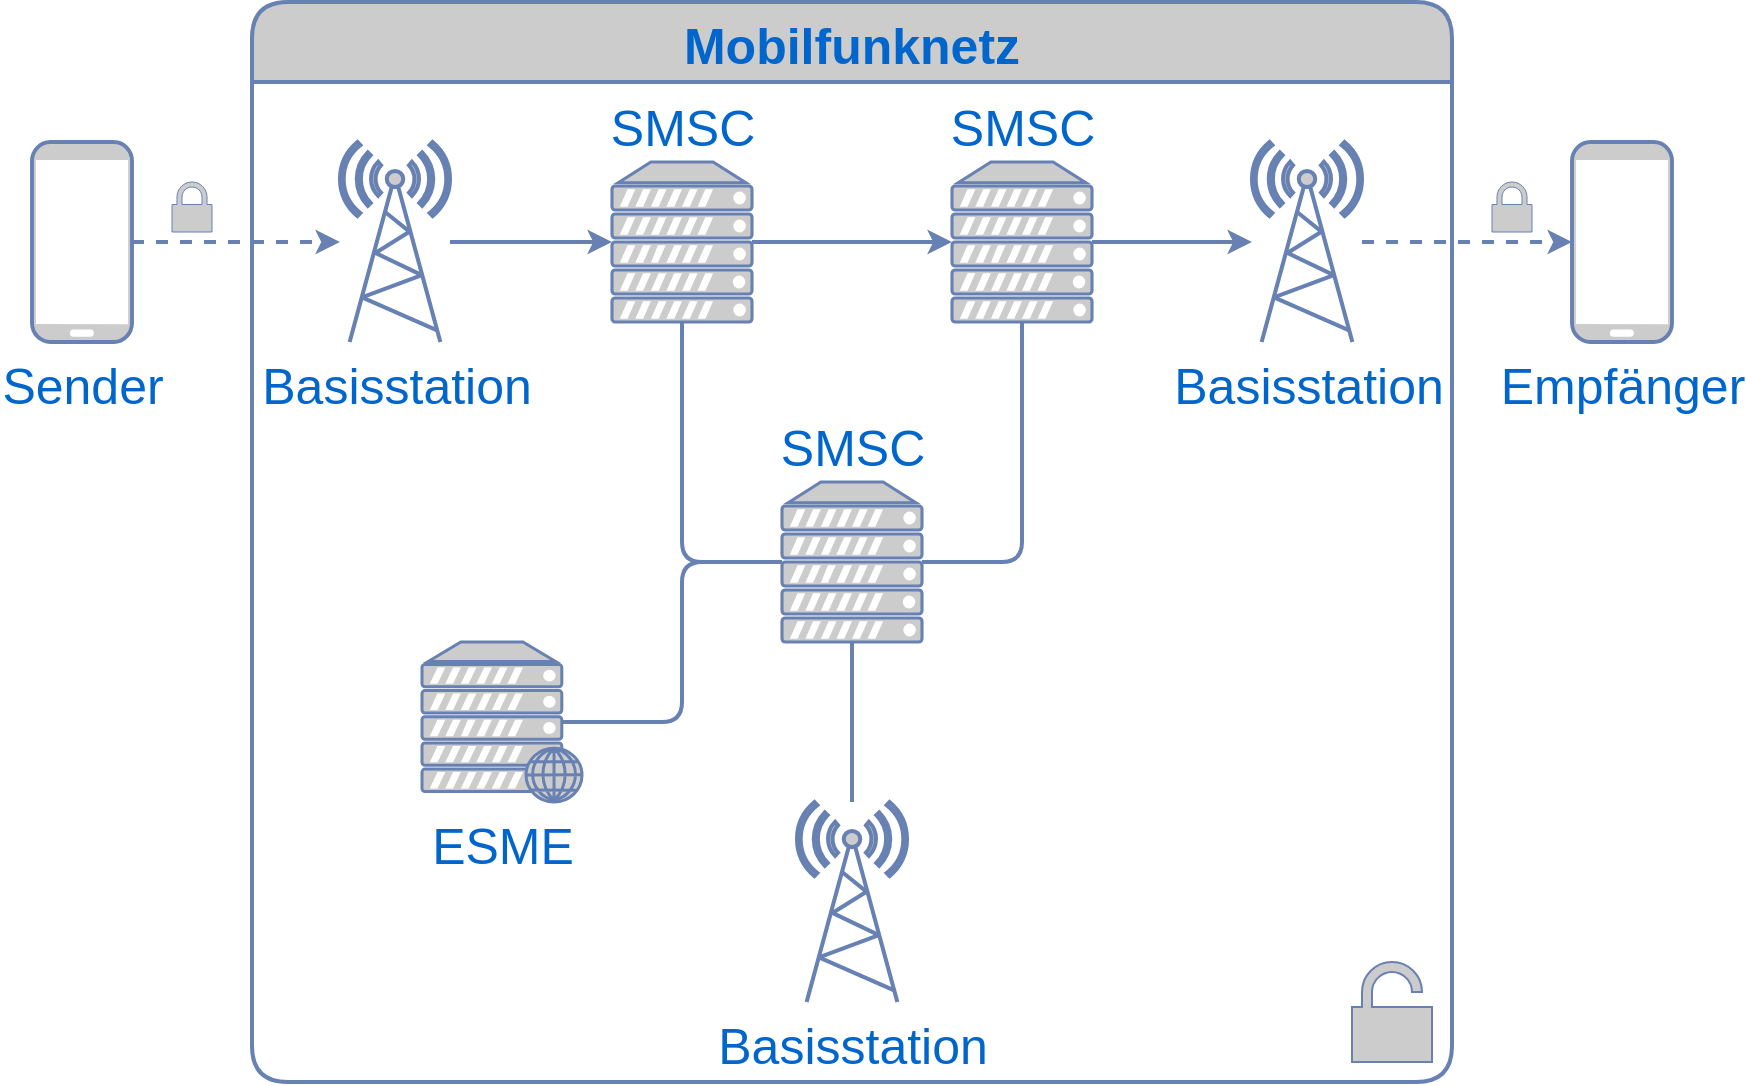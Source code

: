 <mxfile version="26.0.3">
  <diagram name="Seite-1" id="_0ye7Wz8F2gRTan8MITO">
    <mxGraphModel dx="2066" dy="1141" grid="1" gridSize="10" guides="1" tooltips="1" connect="1" arrows="1" fold="1" page="1" pageScale="1" pageWidth="1169" pageHeight="827" math="0" shadow="0">
      <root>
        <mxCell id="0" />
        <mxCell id="1" parent="0" />
        <mxCell id="jcEQQtZr8KptmtFkmshp-21" value="Mobilfunknetz" style="swimlane;whiteSpace=wrap;html=1;strokeColor=#6881B3;strokeWidth=2;align=center;verticalAlign=top;fontFamily=Helvetica;fontSize=25;fontColor=#0066CC;fillColor=#CCCCCC;gradientColor=none;gradientDirection=north;rounded=1;startSize=40;" parent="1" vertex="1">
          <mxGeometry x="220" y="160" width="600" height="540" as="geometry" />
        </mxCell>
        <mxCell id="jcEQQtZr8KptmtFkmshp-24" value="" style="verticalAlign=top;verticalLabelPosition=bottom;labelPosition=center;align=center;html=1;outlineConnect=0;gradientDirection=north;strokeWidth=2;shape=mxgraph.networks.unsecure;fillColor=#CCCCCC;strokeColor=#6881B3;fontFamily=Helvetica;fontSize=12;fontColor=#0066CC;gradientColor=none;rounded=1;" parent="jcEQQtZr8KptmtFkmshp-21" vertex="1">
          <mxGeometry x="550" y="480" width="40" height="50" as="geometry" />
        </mxCell>
        <mxCell id="kGQ9fOc2yPTkJ77_lMfT-3" value="ESME" style="fontColor=#0066CC;verticalAlign=top;verticalLabelPosition=bottom;labelPosition=center;align=center;html=1;outlineConnect=0;fillColor=#CCCCCC;strokeColor=#6881B3;gradientColor=none;gradientDirection=north;strokeWidth=2;shape=mxgraph.networks.web_server;aspect=fixed;fontSize=25;" vertex="1" parent="jcEQQtZr8KptmtFkmshp-21">
          <mxGeometry x="85" y="320" width="80" height="80" as="geometry" />
        </mxCell>
        <mxCell id="jcEQQtZr8KptmtFkmshp-13" style="edgeStyle=orthogonalEdgeStyle;rounded=1;orthogonalLoop=1;jettySize=auto;html=1;exitX=1;exitY=0.5;exitDx=0;exitDy=0;exitPerimeter=0;dashed=1;labelBackgroundColor=none;fontColor=#0066CC;strokeColor=#6881B3;strokeWidth=2;align=center;verticalAlign=top;fontFamily=Helvetica;fontSize=12;fillColor=#CCCCCC;gradientColor=none;gradientDirection=north;" parent="1" source="jcEQQtZr8KptmtFkmshp-3" target="jcEQQtZr8KptmtFkmshp-5" edge="1">
          <mxGeometry relative="1" as="geometry" />
        </mxCell>
        <mxCell id="jcEQQtZr8KptmtFkmshp-3" value="Sender" style="verticalAlign=top;verticalLabelPosition=bottom;labelPosition=center;align=center;html=1;outlineConnect=0;gradientDirection=north;strokeWidth=2;shape=mxgraph.networks.mobile;labelBackgroundColor=none;strokeColor=#6881B3;fontFamily=Helvetica;fontSize=25;fontColor=#0066CC;fillColor=#CCCCCC;gradientColor=none;rounded=1;" parent="1" vertex="1">
          <mxGeometry x="110" y="230" width="50" height="100" as="geometry" />
        </mxCell>
        <mxCell id="jcEQQtZr8KptmtFkmshp-4" value="Empfänger" style="verticalAlign=top;verticalLabelPosition=bottom;labelPosition=center;align=center;html=1;outlineConnect=0;gradientDirection=north;strokeWidth=2;shape=mxgraph.networks.mobile;labelBackgroundColor=none;strokeColor=#6881B3;fontFamily=Helvetica;fontSize=25;fontColor=#0066CC;fillColor=#CCCCCC;gradientColor=none;rounded=1;" parent="1" vertex="1">
          <mxGeometry x="880" y="230" width="50" height="100" as="geometry" />
        </mxCell>
        <mxCell id="jcEQQtZr8KptmtFkmshp-5" value="Basisstation" style="verticalAlign=top;verticalLabelPosition=bottom;labelPosition=center;align=center;html=1;outlineConnect=0;gradientDirection=north;strokeWidth=2;shape=mxgraph.networks.radio_tower;labelBackgroundColor=none;strokeColor=#6881B3;fontFamily=Helvetica;fontSize=25;fontColor=#0066CC;fillColor=#CCCCCC;gradientColor=none;rounded=1;" parent="1" vertex="1">
          <mxGeometry x="264" y="230" width="55" height="100" as="geometry" />
        </mxCell>
        <mxCell id="jcEQQtZr8KptmtFkmshp-6" value="Basisstation" style="verticalAlign=top;verticalLabelPosition=bottom;labelPosition=center;align=center;html=1;outlineConnect=0;gradientDirection=north;strokeWidth=2;shape=mxgraph.networks.radio_tower;labelBackgroundColor=none;strokeColor=#6881B3;fontFamily=Helvetica;fontSize=25;fontColor=#0066CC;fillColor=#CCCCCC;gradientColor=none;rounded=1;" parent="1" vertex="1">
          <mxGeometry x="720" y="230" width="55" height="100" as="geometry" />
        </mxCell>
        <mxCell id="jcEQQtZr8KptmtFkmshp-8" value="SMSC" style="verticalAlign=bottom;verticalLabelPosition=top;labelPosition=center;align=center;html=1;outlineConnect=0;gradientDirection=north;strokeWidth=2;shape=mxgraph.networks.server;labelBackgroundColor=none;strokeColor=#6881B3;fontFamily=Helvetica;fontSize=25;fontColor=#0066CC;fillColor=#CCCCCC;gradientColor=none;rounded=1;" parent="1" vertex="1">
          <mxGeometry x="400" y="240" width="70" height="80" as="geometry" />
        </mxCell>
        <mxCell id="jcEQQtZr8KptmtFkmshp-16" style="edgeStyle=orthogonalEdgeStyle;rounded=1;orthogonalLoop=1;jettySize=auto;html=1;exitX=1;exitY=0.5;exitDx=0;exitDy=0;exitPerimeter=0;labelBackgroundColor=none;fontColor=#0066CC;strokeColor=#6881B3;strokeWidth=2;align=center;verticalAlign=top;fontFamily=Helvetica;fontSize=12;fillColor=#CCCCCC;gradientColor=none;gradientDirection=north;" parent="1" source="jcEQQtZr8KptmtFkmshp-10" target="jcEQQtZr8KptmtFkmshp-6" edge="1">
          <mxGeometry relative="1" as="geometry" />
        </mxCell>
        <mxCell id="jcEQQtZr8KptmtFkmshp-10" value="SMSC" style="verticalAlign=bottom;verticalLabelPosition=top;labelPosition=center;align=center;html=1;outlineConnect=0;gradientDirection=north;strokeWidth=2;shape=mxgraph.networks.server;labelBackgroundColor=none;strokeColor=#6881B3;fontFamily=Helvetica;fontSize=25;fontColor=#0066CC;fillColor=#CCCCCC;gradientColor=none;rounded=1;" parent="1" vertex="1">
          <mxGeometry x="570" y="240" width="70" height="80" as="geometry" />
        </mxCell>
        <mxCell id="jcEQQtZr8KptmtFkmshp-11" value="Basisstation" style="verticalAlign=top;verticalLabelPosition=bottom;labelPosition=center;align=center;html=1;outlineConnect=0;gradientDirection=north;strokeWidth=2;shape=mxgraph.networks.radio_tower;labelBackgroundColor=none;strokeColor=#6881B3;fontFamily=Helvetica;fontSize=25;fontColor=#0066CC;fillColor=#CCCCCC;gradientColor=none;rounded=1;" parent="1" vertex="1">
          <mxGeometry x="492.5" y="560" width="55" height="100" as="geometry" />
        </mxCell>
        <mxCell id="jcEQQtZr8KptmtFkmshp-20" style="edgeStyle=orthogonalEdgeStyle;rounded=1;orthogonalLoop=1;jettySize=auto;html=1;exitX=0.5;exitY=1;exitDx=0;exitDy=0;exitPerimeter=0;endArrow=none;endFill=0;labelBackgroundColor=none;fontColor=#0066CC;strokeColor=#6881B3;strokeWidth=2;align=center;verticalAlign=top;fontFamily=Helvetica;fontSize=12;fillColor=#CCCCCC;gradientColor=none;gradientDirection=north;" parent="1" source="jcEQQtZr8KptmtFkmshp-12" target="jcEQQtZr8KptmtFkmshp-11" edge="1">
          <mxGeometry relative="1" as="geometry" />
        </mxCell>
        <mxCell id="jcEQQtZr8KptmtFkmshp-12" value="SMSC" style="verticalAlign=bottom;verticalLabelPosition=top;labelPosition=center;align=center;html=1;outlineConnect=0;gradientDirection=north;strokeWidth=2;shape=mxgraph.networks.server;labelBackgroundColor=none;strokeColor=#6881B3;fontFamily=Helvetica;fontSize=25;fontColor=#0066CC;fillColor=#CCCCCC;gradientColor=none;rounded=1;" parent="1" vertex="1">
          <mxGeometry x="485" y="400" width="70" height="80" as="geometry" />
        </mxCell>
        <mxCell id="jcEQQtZr8KptmtFkmshp-14" style="edgeStyle=orthogonalEdgeStyle;rounded=1;orthogonalLoop=1;jettySize=auto;html=1;entryX=0;entryY=0.5;entryDx=0;entryDy=0;entryPerimeter=0;labelBackgroundColor=none;fontColor=#0066CC;strokeColor=#6881B3;strokeWidth=2;align=center;verticalAlign=top;fontFamily=Helvetica;fontSize=12;fillColor=#CCCCCC;gradientColor=none;gradientDirection=north;" parent="1" source="jcEQQtZr8KptmtFkmshp-5" target="jcEQQtZr8KptmtFkmshp-8" edge="1">
          <mxGeometry relative="1" as="geometry" />
        </mxCell>
        <mxCell id="jcEQQtZr8KptmtFkmshp-15" style="edgeStyle=orthogonalEdgeStyle;rounded=1;orthogonalLoop=1;jettySize=auto;html=1;exitX=1;exitY=0.5;exitDx=0;exitDy=0;exitPerimeter=0;entryX=0;entryY=0.5;entryDx=0;entryDy=0;entryPerimeter=0;labelBackgroundColor=none;fontColor=#0066CC;strokeColor=#6881B3;strokeWidth=2;align=center;verticalAlign=top;fontFamily=Helvetica;fontSize=12;fillColor=#CCCCCC;gradientColor=none;gradientDirection=north;" parent="1" source="jcEQQtZr8KptmtFkmshp-8" target="jcEQQtZr8KptmtFkmshp-10" edge="1">
          <mxGeometry relative="1" as="geometry" />
        </mxCell>
        <mxCell id="jcEQQtZr8KptmtFkmshp-17" style="edgeStyle=orthogonalEdgeStyle;rounded=1;orthogonalLoop=1;jettySize=auto;html=1;entryX=0;entryY=0.5;entryDx=0;entryDy=0;entryPerimeter=0;dashed=1;labelBackgroundColor=none;fontColor=#0066CC;strokeColor=#6881B3;strokeWidth=2;align=center;verticalAlign=top;fontFamily=Helvetica;fontSize=12;fillColor=#CCCCCC;gradientColor=none;gradientDirection=north;" parent="1" source="jcEQQtZr8KptmtFkmshp-6" target="jcEQQtZr8KptmtFkmshp-4" edge="1">
          <mxGeometry relative="1" as="geometry" />
        </mxCell>
        <mxCell id="jcEQQtZr8KptmtFkmshp-18" style="edgeStyle=orthogonalEdgeStyle;rounded=1;orthogonalLoop=1;jettySize=auto;html=1;exitX=0.5;exitY=1;exitDx=0;exitDy=0;exitPerimeter=0;entryX=0;entryY=0.5;entryDx=0;entryDy=0;entryPerimeter=0;endArrow=none;endFill=0;labelBackgroundColor=none;fontColor=#0066CC;strokeColor=#6881B3;strokeWidth=2;align=center;verticalAlign=top;fontFamily=Helvetica;fontSize=12;fillColor=#CCCCCC;gradientColor=none;gradientDirection=north;" parent="1" source="jcEQQtZr8KptmtFkmshp-8" target="jcEQQtZr8KptmtFkmshp-12" edge="1">
          <mxGeometry relative="1" as="geometry" />
        </mxCell>
        <mxCell id="jcEQQtZr8KptmtFkmshp-19" style="edgeStyle=orthogonalEdgeStyle;rounded=1;orthogonalLoop=1;jettySize=auto;html=1;exitX=1;exitY=0.5;exitDx=0;exitDy=0;exitPerimeter=0;entryX=0.5;entryY=1;entryDx=0;entryDy=0;entryPerimeter=0;endArrow=none;endFill=0;labelBackgroundColor=none;fontColor=#0066CC;strokeColor=#6881B3;strokeWidth=2;align=center;verticalAlign=top;fontFamily=Helvetica;fontSize=12;fillColor=#CCCCCC;gradientColor=none;gradientDirection=north;" parent="1" source="jcEQQtZr8KptmtFkmshp-12" target="jcEQQtZr8KptmtFkmshp-10" edge="1">
          <mxGeometry relative="1" as="geometry" />
        </mxCell>
        <mxCell id="jcEQQtZr8KptmtFkmshp-22" value="" style="verticalAlign=top;verticalLabelPosition=bottom;labelPosition=center;align=center;html=1;outlineConnect=0;gradientDirection=north;strokeWidth=2;shape=mxgraph.networks.secured;fillColor=#CCCCCC;strokeColor=#6881B3;fontFamily=Helvetica;fontSize=12;fontColor=#0066CC;gradientColor=none;rounded=1;" parent="1" vertex="1">
          <mxGeometry x="180" y="250" width="20" height="25" as="geometry" />
        </mxCell>
        <mxCell id="jcEQQtZr8KptmtFkmshp-23" value="" style="verticalAlign=top;verticalLabelPosition=bottom;labelPosition=center;align=center;html=1;outlineConnect=0;gradientDirection=north;strokeWidth=2;shape=mxgraph.networks.secured;fillColor=#CCCCCC;strokeColor=#6881B3;fontFamily=Helvetica;fontSize=12;fontColor=#0066CC;gradientColor=none;rounded=1;" parent="1" vertex="1">
          <mxGeometry x="840" y="250" width="20" height="25" as="geometry" />
        </mxCell>
        <mxCell id="kGQ9fOc2yPTkJ77_lMfT-4" style="edgeStyle=orthogonalEdgeStyle;rounded=1;orthogonalLoop=1;jettySize=auto;html=1;exitX=0.88;exitY=0.5;exitDx=0;exitDy=0;exitPerimeter=0;entryX=0;entryY=0.5;entryDx=0;entryDy=0;entryPerimeter=0;strokeColor=#6881B3;strokeWidth=2;align=center;verticalAlign=top;fontFamily=Helvetica;fontSize=12;fontColor=#0066CC;labelBackgroundColor=none;endArrow=none;endFill=0;fillColor=#CCCCCC;gradientColor=none;gradientDirection=north;" edge="1" parent="1" source="kGQ9fOc2yPTkJ77_lMfT-3" target="jcEQQtZr8KptmtFkmshp-12">
          <mxGeometry relative="1" as="geometry" />
        </mxCell>
      </root>
    </mxGraphModel>
  </diagram>
</mxfile>
